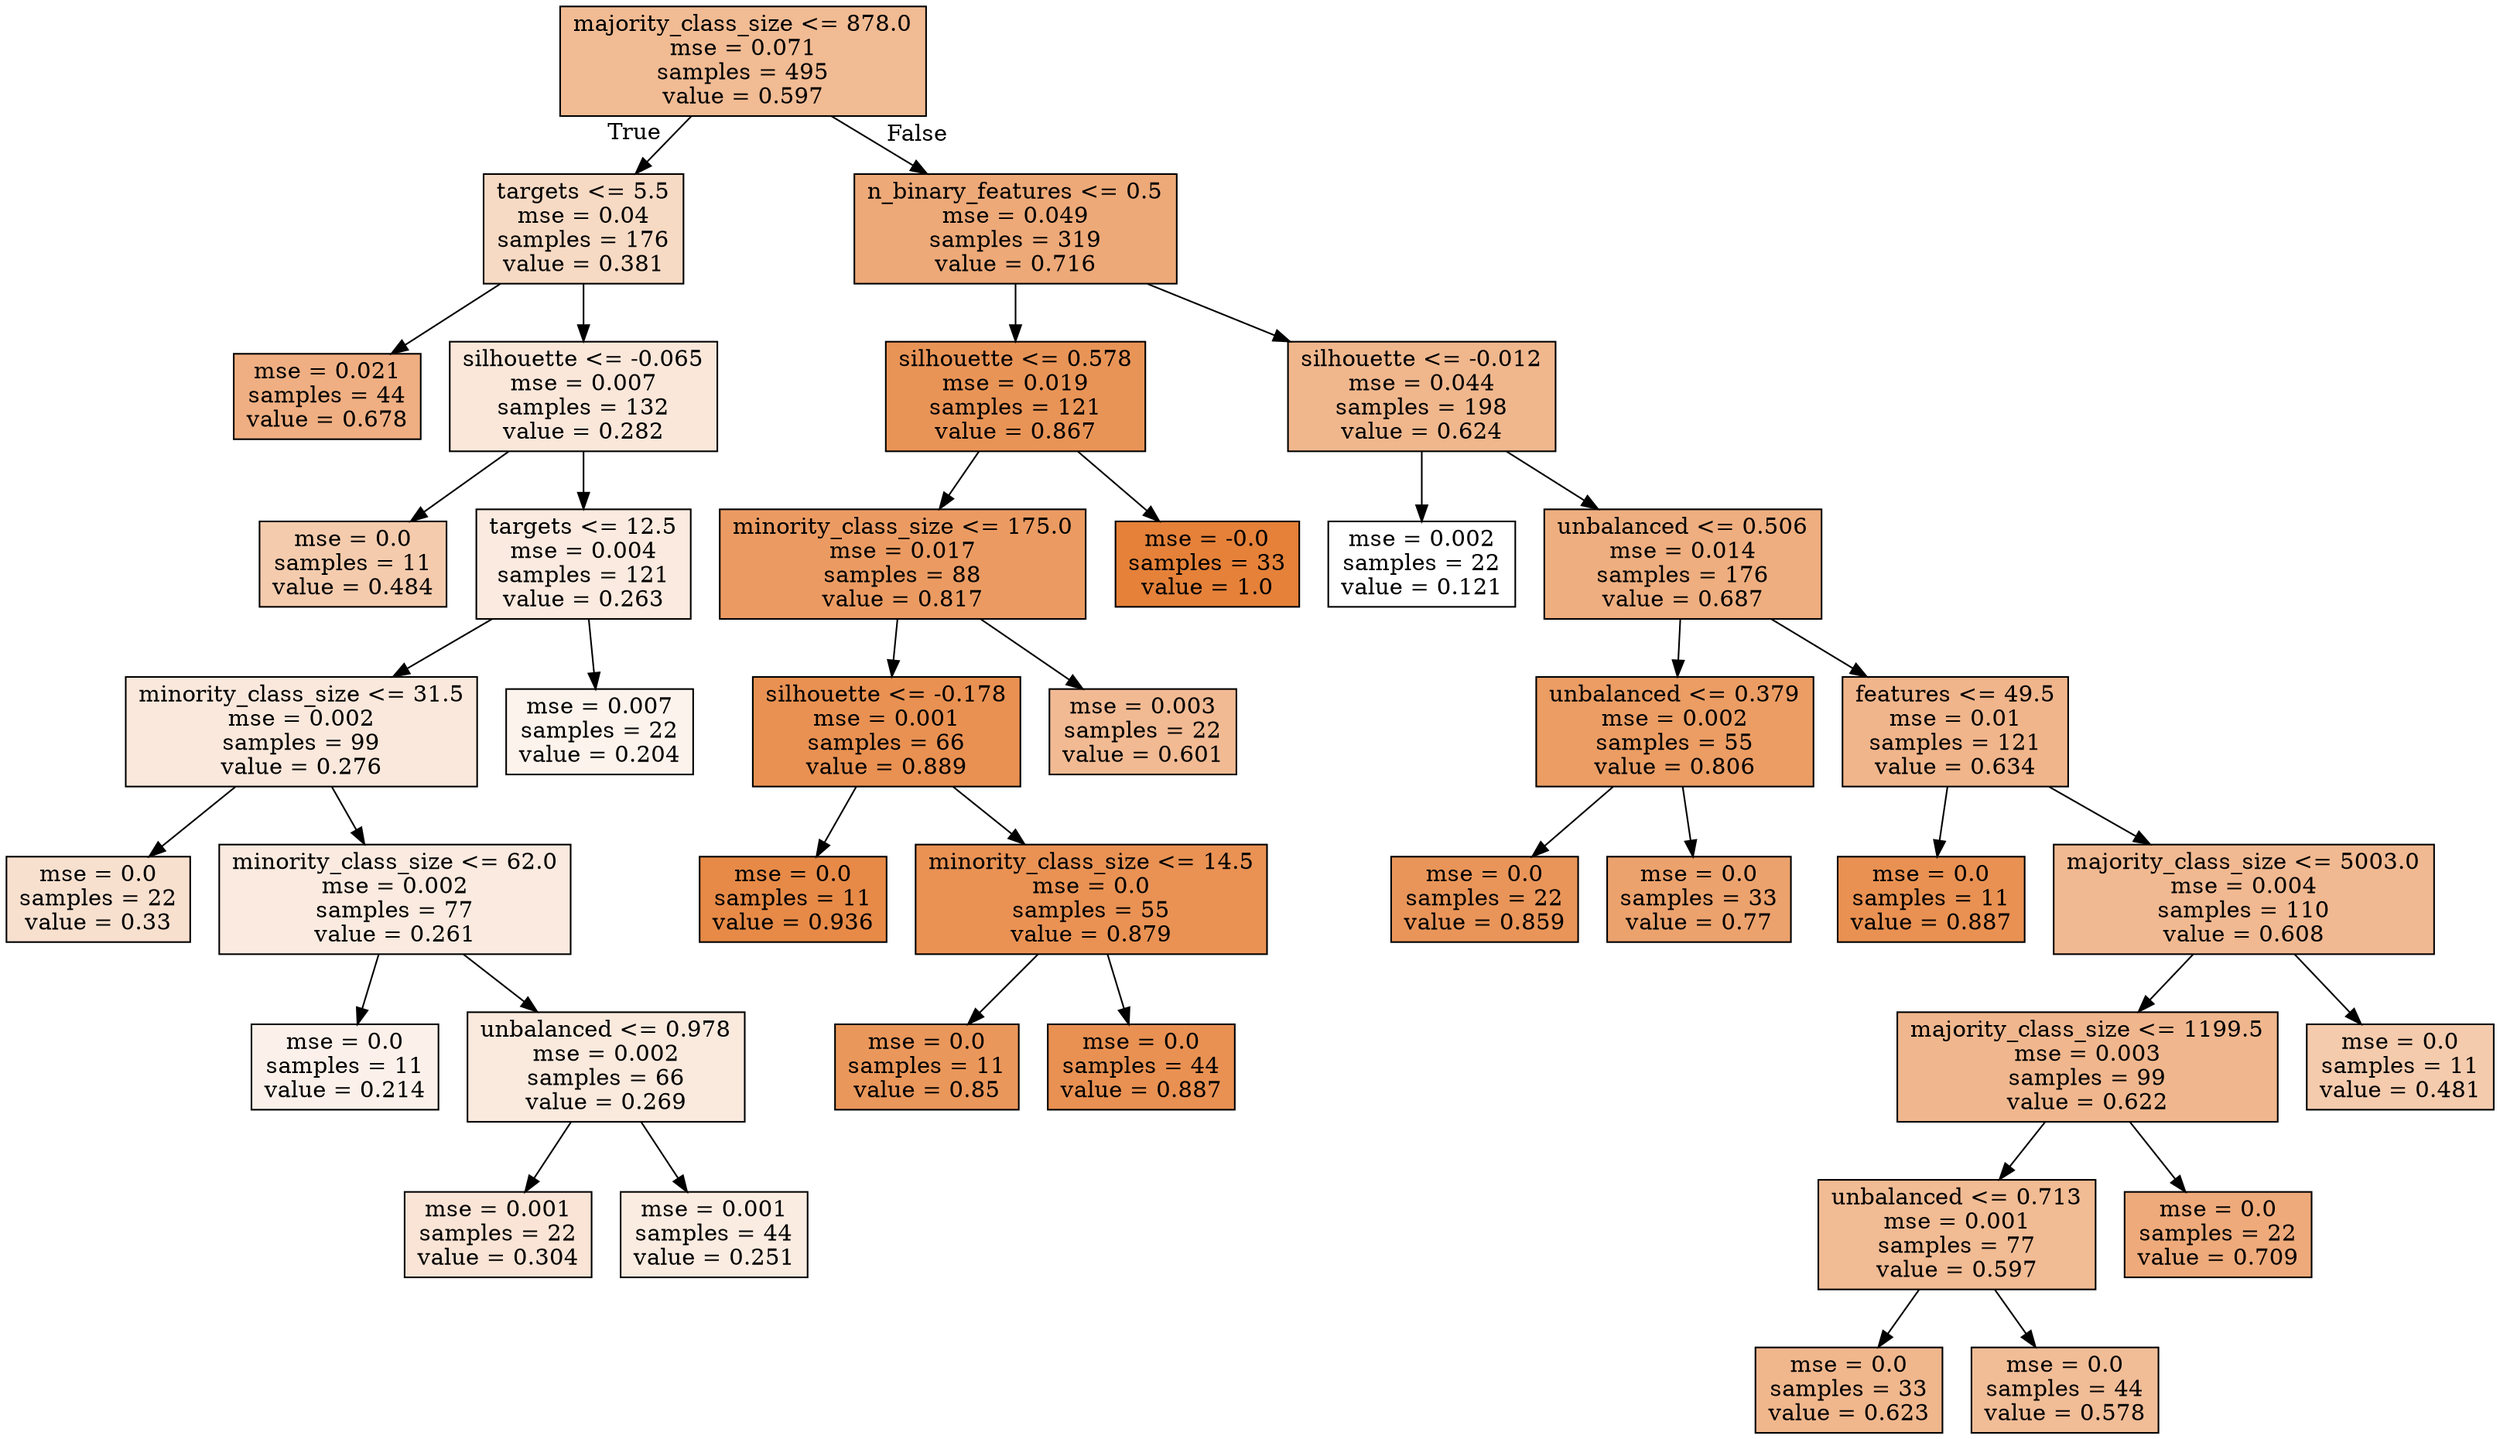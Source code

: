 digraph Tree {
node [shape=box, style="filled", color="black"] ;
0 [label="majority_class_size <= 878.0\nmse = 0.071\nsamples = 495\nvalue = 0.597", fillcolor="#e581398a"] ;
1 [label="targets <= 5.5\nmse = 0.04\nsamples = 176\nvalue = 0.381", fillcolor="#e581394b"] ;
0 -> 1 [labeldistance=2.5, labelangle=45, headlabel="True"] ;
2 [label="mse = 0.021\nsamples = 44\nvalue = 0.678", fillcolor="#e58139a1"] ;
1 -> 2 ;
3 [label="silhouette <= -0.065\nmse = 0.007\nsamples = 132\nvalue = 0.282", fillcolor="#e581392f"] ;
1 -> 3 ;
4 [label="mse = 0.0\nsamples = 11\nvalue = 0.484", fillcolor="#e5813969"] ;
3 -> 4 ;
5 [label="targets <= 12.5\nmse = 0.004\nsamples = 121\nvalue = 0.263", fillcolor="#e5813929"] ;
3 -> 5 ;
6 [label="minority_class_size <= 31.5\nmse = 0.002\nsamples = 99\nvalue = 0.276", fillcolor="#e581392d"] ;
5 -> 6 ;
7 [label="mse = 0.0\nsamples = 22\nvalue = 0.33", fillcolor="#e581393d"] ;
6 -> 7 ;
8 [label="minority_class_size <= 62.0\nmse = 0.002\nsamples = 77\nvalue = 0.261", fillcolor="#e5813929"] ;
6 -> 8 ;
9 [label="mse = 0.0\nsamples = 11\nvalue = 0.214", fillcolor="#e581391b"] ;
8 -> 9 ;
10 [label="unbalanced <= 0.978\nmse = 0.002\nsamples = 66\nvalue = 0.269", fillcolor="#e581392b"] ;
8 -> 10 ;
11 [label="mse = 0.001\nsamples = 22\nvalue = 0.304", fillcolor="#e5813935"] ;
10 -> 11 ;
12 [label="mse = 0.001\nsamples = 44\nvalue = 0.251", fillcolor="#e5813926"] ;
10 -> 12 ;
13 [label="mse = 0.007\nsamples = 22\nvalue = 0.204", fillcolor="#e5813918"] ;
5 -> 13 ;
14 [label="n_binary_features <= 0.5\nmse = 0.049\nsamples = 319\nvalue = 0.716", fillcolor="#e58139ad"] ;
0 -> 14 [labeldistance=2.5, labelangle=-45, headlabel="False"] ;
15 [label="silhouette <= 0.578\nmse = 0.019\nsamples = 121\nvalue = 0.867", fillcolor="#e58139d8"] ;
14 -> 15 ;
16 [label="minority_class_size <= 175.0\nmse = 0.017\nsamples = 88\nvalue = 0.817", fillcolor="#e58139ca"] ;
15 -> 16 ;
17 [label="silhouette <= -0.178\nmse = 0.001\nsamples = 66\nvalue = 0.889", fillcolor="#e58139df"] ;
16 -> 17 ;
18 [label="mse = 0.0\nsamples = 11\nvalue = 0.936", fillcolor="#e58139ec"] ;
17 -> 18 ;
19 [label="minority_class_size <= 14.5\nmse = 0.0\nsamples = 55\nvalue = 0.879", fillcolor="#e58139dc"] ;
17 -> 19 ;
20 [label="mse = 0.0\nsamples = 11\nvalue = 0.85", fillcolor="#e58139d3"] ;
19 -> 20 ;
21 [label="mse = 0.0\nsamples = 44\nvalue = 0.887", fillcolor="#e58139de"] ;
19 -> 21 ;
22 [label="mse = 0.003\nsamples = 22\nvalue = 0.601", fillcolor="#e581398b"] ;
16 -> 22 ;
23 [label="mse = -0.0\nsamples = 33\nvalue = 1.0", fillcolor="#e58139ff"] ;
15 -> 23 ;
24 [label="silhouette <= -0.012\nmse = 0.044\nsamples = 198\nvalue = 0.624", fillcolor="#e5813992"] ;
14 -> 24 ;
25 [label="mse = 0.002\nsamples = 22\nvalue = 0.121", fillcolor="#e5813900"] ;
24 -> 25 ;
26 [label="unbalanced <= 0.506\nmse = 0.014\nsamples = 176\nvalue = 0.687", fillcolor="#e58139a4"] ;
24 -> 26 ;
27 [label="unbalanced <= 0.379\nmse = 0.002\nsamples = 55\nvalue = 0.806", fillcolor="#e58139c7"] ;
26 -> 27 ;
28 [label="mse = 0.0\nsamples = 22\nvalue = 0.859", fillcolor="#e58139d6"] ;
27 -> 28 ;
29 [label="mse = 0.0\nsamples = 33\nvalue = 0.77", fillcolor="#e58139bc"] ;
27 -> 29 ;
30 [label="features <= 49.5\nmse = 0.01\nsamples = 121\nvalue = 0.634", fillcolor="#e5813995"] ;
26 -> 30 ;
31 [label="mse = 0.0\nsamples = 11\nvalue = 0.887", fillcolor="#e58139de"] ;
30 -> 31 ;
32 [label="majority_class_size <= 5003.0\nmse = 0.004\nsamples = 110\nvalue = 0.608", fillcolor="#e581398d"] ;
30 -> 32 ;
33 [label="majority_class_size <= 1199.5\nmse = 0.003\nsamples = 99\nvalue = 0.622", fillcolor="#e5813991"] ;
32 -> 33 ;
34 [label="unbalanced <= 0.713\nmse = 0.001\nsamples = 77\nvalue = 0.597", fillcolor="#e581398a"] ;
33 -> 34 ;
35 [label="mse = 0.0\nsamples = 33\nvalue = 0.623", fillcolor="#e5813992"] ;
34 -> 35 ;
36 [label="mse = 0.0\nsamples = 44\nvalue = 0.578", fillcolor="#e5813985"] ;
34 -> 36 ;
37 [label="mse = 0.0\nsamples = 22\nvalue = 0.709", fillcolor="#e58139ab"] ;
33 -> 37 ;
38 [label="mse = 0.0\nsamples = 11\nvalue = 0.481", fillcolor="#e5813969"] ;
32 -> 38 ;
}